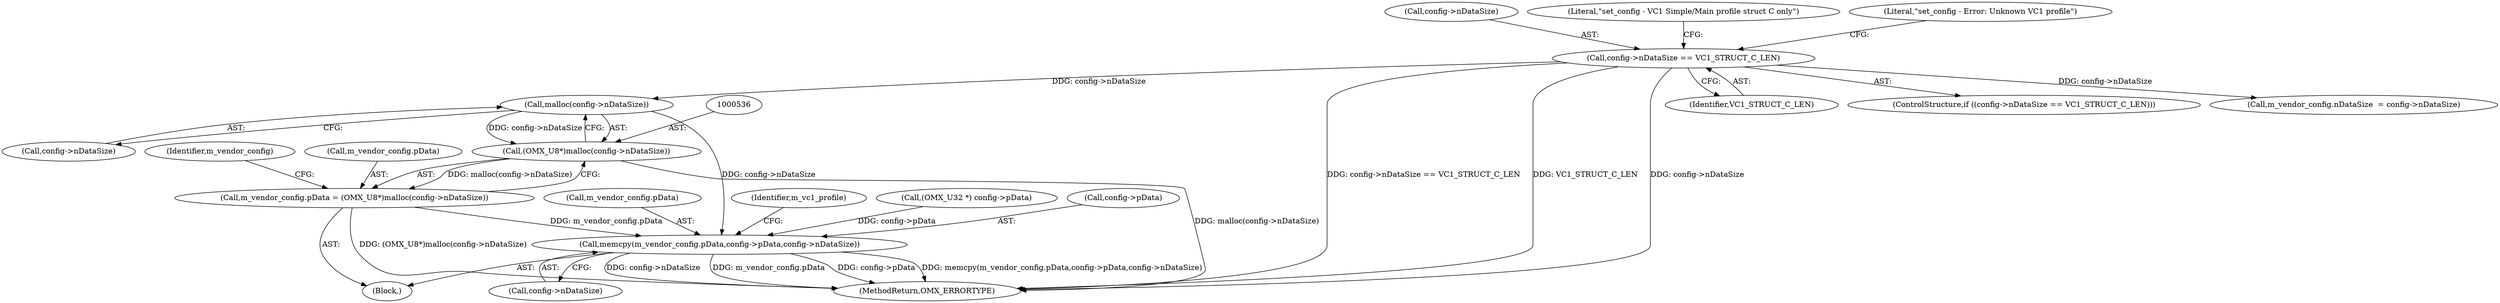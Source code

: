 digraph "0_Android_f22c2a0f0f9e030c240468d9d18b9297f001bcf0@API" {
"1000537" [label="(Call,malloc(config->nDataSize))"];
"1000509" [label="(Call,config->nDataSize == VC1_STRUCT_C_LEN)"];
"1000535" [label="(Call,(OMX_U8*)malloc(config->nDataSize))"];
"1000531" [label="(Call,m_vendor_config.pData = (OMX_U8*)malloc(config->nDataSize))"];
"1000541" [label="(Call,memcpy(m_vendor_config.pData,config->pData,config->nDataSize))"];
"1000552" [label="(Identifier,m_vc1_profile)"];
"1000535" [label="(Call,(OMX_U8*)malloc(config->nDataSize))"];
"1000461" [label="(Call,(OMX_U32 *) config->pData)"];
"1000538" [label="(Call,config->nDataSize)"];
"1000537" [label="(Call,malloc(config->nDataSize))"];
"1000514" [label="(Block,)"];
"1000510" [label="(Call,config->nDataSize)"];
"1000516" [label="(Literal,\"set_config - VC1 Simple/Main profile struct C only\")"];
"1000532" [label="(Call,m_vendor_config.pData)"];
"1000557" [label="(Literal,\"set_config - Error: Unknown VC1 profile\")"];
"1000513" [label="(Identifier,VC1_STRUCT_C_LEN)"];
"1001056" [label="(MethodReturn,OMX_ERRORTYPE)"];
"1000541" [label="(Call,memcpy(m_vendor_config.pData,config->pData,config->nDataSize))"];
"1000548" [label="(Call,config->nDataSize)"];
"1000545" [label="(Call,config->pData)"];
"1000508" [label="(ControlStructure,if ((config->nDataSize == VC1_STRUCT_C_LEN)))"];
"1000509" [label="(Call,config->nDataSize == VC1_STRUCT_C_LEN)"];
"1000531" [label="(Call,m_vendor_config.pData = (OMX_U8*)malloc(config->nDataSize))"];
"1000542" [label="(Call,m_vendor_config.pData)"];
"1000524" [label="(Call,m_vendor_config.nDataSize  = config->nDataSize)"];
"1000543" [label="(Identifier,m_vendor_config)"];
"1000537" -> "1000535"  [label="AST: "];
"1000537" -> "1000538"  [label="CFG: "];
"1000538" -> "1000537"  [label="AST: "];
"1000535" -> "1000537"  [label="CFG: "];
"1000537" -> "1000535"  [label="DDG: config->nDataSize"];
"1000509" -> "1000537"  [label="DDG: config->nDataSize"];
"1000537" -> "1000541"  [label="DDG: config->nDataSize"];
"1000509" -> "1000508"  [label="AST: "];
"1000509" -> "1000513"  [label="CFG: "];
"1000510" -> "1000509"  [label="AST: "];
"1000513" -> "1000509"  [label="AST: "];
"1000516" -> "1000509"  [label="CFG: "];
"1000557" -> "1000509"  [label="CFG: "];
"1000509" -> "1001056"  [label="DDG: config->nDataSize == VC1_STRUCT_C_LEN"];
"1000509" -> "1001056"  [label="DDG: VC1_STRUCT_C_LEN"];
"1000509" -> "1001056"  [label="DDG: config->nDataSize"];
"1000509" -> "1000524"  [label="DDG: config->nDataSize"];
"1000535" -> "1000531"  [label="AST: "];
"1000536" -> "1000535"  [label="AST: "];
"1000531" -> "1000535"  [label="CFG: "];
"1000535" -> "1001056"  [label="DDG: malloc(config->nDataSize)"];
"1000535" -> "1000531"  [label="DDG: malloc(config->nDataSize)"];
"1000531" -> "1000514"  [label="AST: "];
"1000532" -> "1000531"  [label="AST: "];
"1000543" -> "1000531"  [label="CFG: "];
"1000531" -> "1001056"  [label="DDG: (OMX_U8*)malloc(config->nDataSize)"];
"1000531" -> "1000541"  [label="DDG: m_vendor_config.pData"];
"1000541" -> "1000514"  [label="AST: "];
"1000541" -> "1000548"  [label="CFG: "];
"1000542" -> "1000541"  [label="AST: "];
"1000545" -> "1000541"  [label="AST: "];
"1000548" -> "1000541"  [label="AST: "];
"1000552" -> "1000541"  [label="CFG: "];
"1000541" -> "1001056"  [label="DDG: config->nDataSize"];
"1000541" -> "1001056"  [label="DDG: m_vendor_config.pData"];
"1000541" -> "1001056"  [label="DDG: config->pData"];
"1000541" -> "1001056"  [label="DDG: memcpy(m_vendor_config.pData,config->pData,config->nDataSize)"];
"1000461" -> "1000541"  [label="DDG: config->pData"];
}
